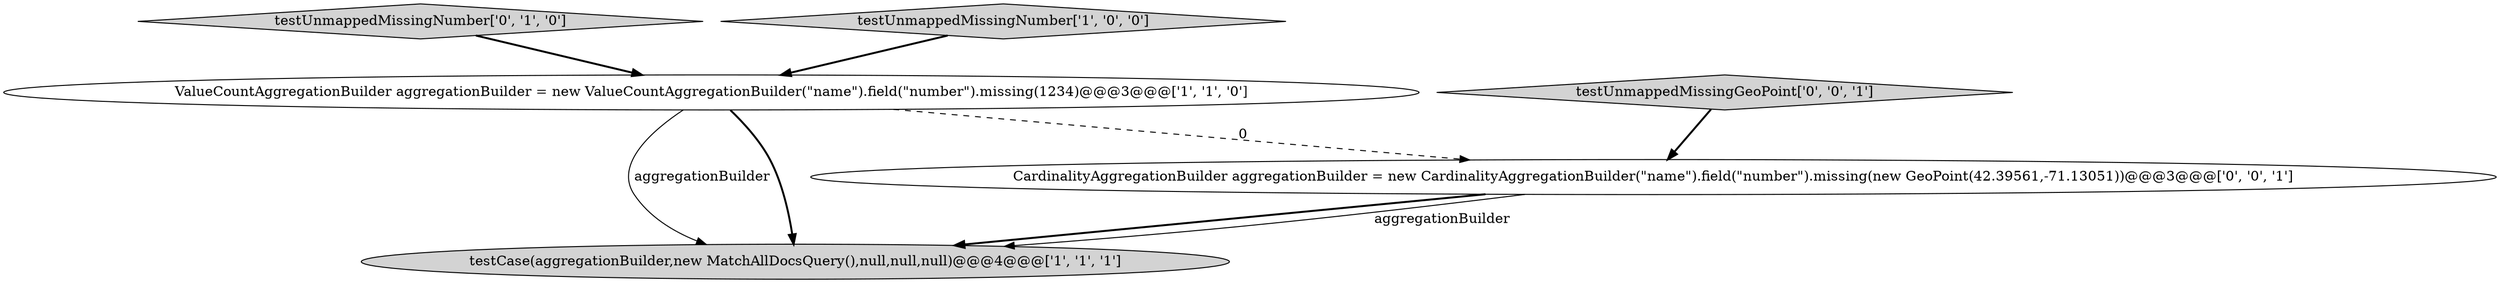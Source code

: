 digraph {
3 [style = filled, label = "testUnmappedMissingNumber['0', '1', '0']", fillcolor = lightgray, shape = diamond image = "AAA0AAABBB2BBB"];
5 [style = filled, label = "testUnmappedMissingGeoPoint['0', '0', '1']", fillcolor = lightgray, shape = diamond image = "AAA0AAABBB3BBB"];
2 [style = filled, label = "testCase(aggregationBuilder,new MatchAllDocsQuery(),null,null,null)@@@4@@@['1', '1', '1']", fillcolor = lightgray, shape = ellipse image = "AAA0AAABBB1BBB"];
0 [style = filled, label = "ValueCountAggregationBuilder aggregationBuilder = new ValueCountAggregationBuilder(\"name\").field(\"number\").missing(1234)@@@3@@@['1', '1', '0']", fillcolor = white, shape = ellipse image = "AAA0AAABBB1BBB"];
1 [style = filled, label = "testUnmappedMissingNumber['1', '0', '0']", fillcolor = lightgray, shape = diamond image = "AAA0AAABBB1BBB"];
4 [style = filled, label = "CardinalityAggregationBuilder aggregationBuilder = new CardinalityAggregationBuilder(\"name\").field(\"number\").missing(new GeoPoint(42.39561,-71.13051))@@@3@@@['0', '0', '1']", fillcolor = white, shape = ellipse image = "AAA0AAABBB3BBB"];
0->2 [style = solid, label="aggregationBuilder"];
4->2 [style = bold, label=""];
0->2 [style = bold, label=""];
3->0 [style = bold, label=""];
0->4 [style = dashed, label="0"];
5->4 [style = bold, label=""];
4->2 [style = solid, label="aggregationBuilder"];
1->0 [style = bold, label=""];
}
